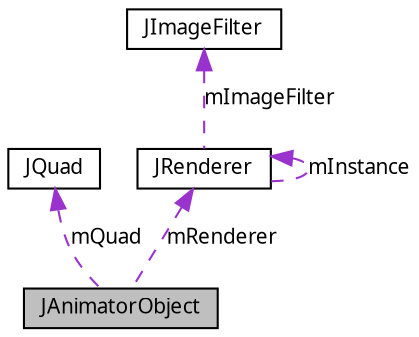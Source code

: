 digraph G
{
  edge [fontname="FreeSans.ttf",fontsize=10,labelfontname="FreeSans.ttf",labelfontsize=10];
  node [fontname="FreeSans.ttf",fontsize=10,shape=record];
  Node1 [label="JAnimatorObject",height=0.2,width=0.4,color="black", fillcolor="grey75", style="filled" fontcolor="black"];
  Node2 -> Node1 [dir=back,color="darkorchid3",fontsize=10,style="dashed",label="mQuad",fontname="FreeSans.ttf"];
  Node2 [label="JQuad",height=0.2,width=0.4,color="black", fillcolor="white", style="filled",URL="$class_j_quad.html"];
  Node3 -> Node1 [dir=back,color="darkorchid3",fontsize=10,style="dashed",label="mRenderer",fontname="FreeSans.ttf"];
  Node3 [label="JRenderer",height=0.2,width=0.4,color="black", fillcolor="white", style="filled",URL="$class_j_renderer.html"];
  Node4 -> Node3 [dir=back,color="darkorchid3",fontsize=10,style="dashed",label="mImageFilter",fontname="FreeSans.ttf"];
  Node4 [label="JImageFilter",height=0.2,width=0.4,color="black", fillcolor="white", style="filled",URL="$class_j_image_filter.html"];
  Node3 -> Node3 [dir=back,color="darkorchid3",fontsize=10,style="dashed",label="mInstance",fontname="FreeSans.ttf"];
}
